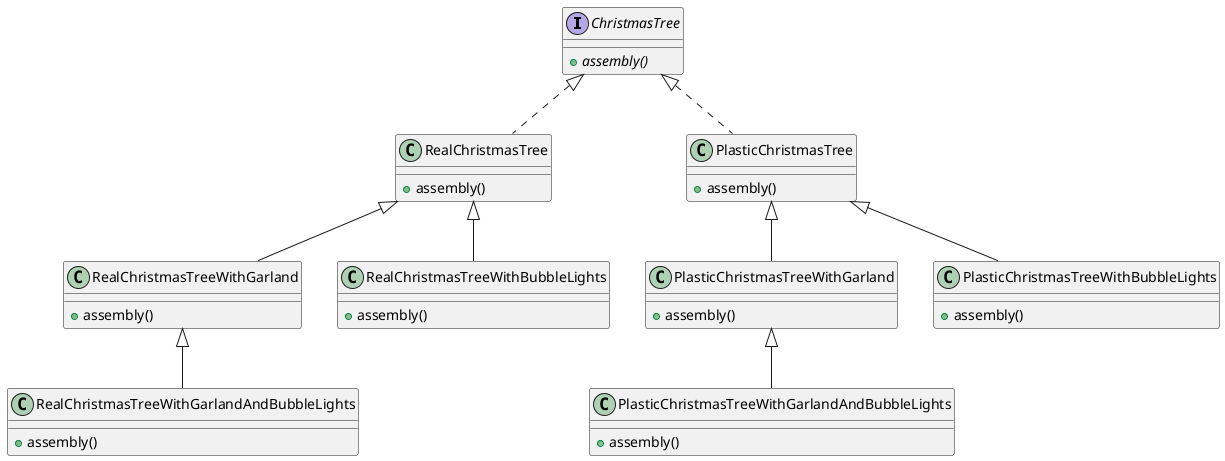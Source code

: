 @startuml

    interface ChristmasTree {
        {abstract} + assembly()
    }
  

    class PlasticChristmasTree {
        + assembly()
    }
  

    class PlasticChristmasTreeWithBubbleLights {
        + assembly()
    }
  
    class PlasticChristmasTreeWithGarland {
        + assembly()
    }
  
    class PlasticChristmasTreeWithGarlandAndBubbleLights {
        + assembly()
    }
  
    class RealChristmasTree {
        + assembly()
    }
  
    class RealChristmasTreeWithBubbleLights {
        + assembly()
    }
  

    class RealChristmasTreeWithGarland {
        + assembly()
    }
  

    class RealChristmasTreeWithGarlandAndBubbleLights {
        + assembly()
    }
  

  PlasticChristmasTree .up.|> ChristmasTree
  PlasticChristmasTreeWithBubbleLights -up-|> PlasticChristmasTree
  PlasticChristmasTreeWithGarland -up-|> PlasticChristmasTree
  PlasticChristmasTreeWithGarlandAndBubbleLights -up-|> PlasticChristmasTreeWithGarland
  RealChristmasTree .up.|> ChristmasTree
  RealChristmasTreeWithBubbleLights -up-|> RealChristmasTree
  RealChristmasTreeWithGarland -up-|> RealChristmasTree
  RealChristmasTreeWithGarlandAndBubbleLights -up-|> RealChristmasTreeWithGarland



@enduml
